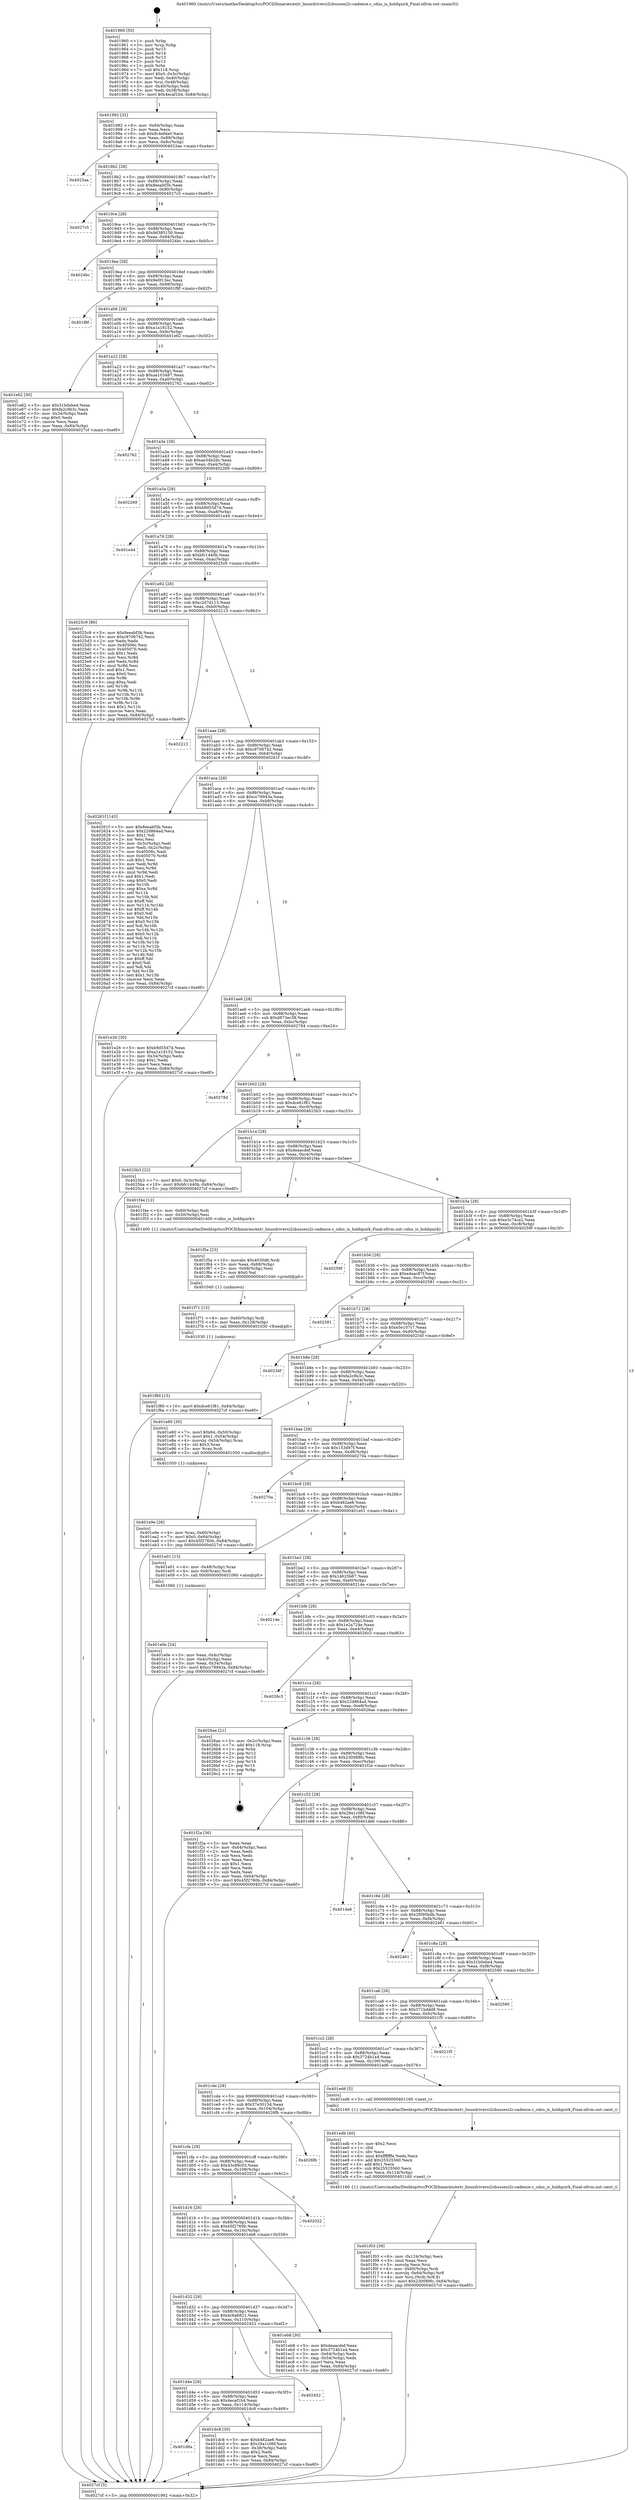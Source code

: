 digraph "0x401960" {
  label = "0x401960 (/mnt/c/Users/mathe/Desktop/tcc/POCII/binaries/extr_linuxdriversi2cbussesi2c-cadence.c_cdns_is_holdquirk_Final-ollvm.out::main(0))"
  labelloc = "t"
  node[shape=record]

  Entry [label="",width=0.3,height=0.3,shape=circle,fillcolor=black,style=filled]
  "0x401992" [label="{
     0x401992 [32]\l
     | [instrs]\l
     &nbsp;&nbsp;0x401992 \<+6\>: mov -0x84(%rbp),%eax\l
     &nbsp;&nbsp;0x401998 \<+2\>: mov %eax,%ecx\l
     &nbsp;&nbsp;0x40199a \<+6\>: sub $0x8c4efda0,%ecx\l
     &nbsp;&nbsp;0x4019a0 \<+6\>: mov %eax,-0x88(%rbp)\l
     &nbsp;&nbsp;0x4019a6 \<+6\>: mov %ecx,-0x8c(%rbp)\l
     &nbsp;&nbsp;0x4019ac \<+6\>: je 00000000004023aa \<main+0xa4a\>\l
  }"]
  "0x4023aa" [label="{
     0x4023aa\l
  }", style=dashed]
  "0x4019b2" [label="{
     0x4019b2 [28]\l
     | [instrs]\l
     &nbsp;&nbsp;0x4019b2 \<+5\>: jmp 00000000004019b7 \<main+0x57\>\l
     &nbsp;&nbsp;0x4019b7 \<+6\>: mov -0x88(%rbp),%eax\l
     &nbsp;&nbsp;0x4019bd \<+5\>: sub $0x8eeabf3b,%eax\l
     &nbsp;&nbsp;0x4019c2 \<+6\>: mov %eax,-0x90(%rbp)\l
     &nbsp;&nbsp;0x4019c8 \<+6\>: je 00000000004027c5 \<main+0xe65\>\l
  }"]
  Exit [label="",width=0.3,height=0.3,shape=circle,fillcolor=black,style=filled,peripheries=2]
  "0x4027c5" [label="{
     0x4027c5\l
  }", style=dashed]
  "0x4019ce" [label="{
     0x4019ce [28]\l
     | [instrs]\l
     &nbsp;&nbsp;0x4019ce \<+5\>: jmp 00000000004019d3 \<main+0x73\>\l
     &nbsp;&nbsp;0x4019d3 \<+6\>: mov -0x88(%rbp),%eax\l
     &nbsp;&nbsp;0x4019d9 \<+5\>: sub $0x9d385150,%eax\l
     &nbsp;&nbsp;0x4019de \<+6\>: mov %eax,-0x94(%rbp)\l
     &nbsp;&nbsp;0x4019e4 \<+6\>: je 00000000004024bc \<main+0xb5c\>\l
  }"]
  "0x401f80" [label="{
     0x401f80 [15]\l
     | [instrs]\l
     &nbsp;&nbsp;0x401f80 \<+10\>: movl $0xdce61f81,-0x84(%rbp)\l
     &nbsp;&nbsp;0x401f8a \<+5\>: jmp 00000000004027cf \<main+0xe6f\>\l
  }"]
  "0x4024bc" [label="{
     0x4024bc\l
  }", style=dashed]
  "0x4019ea" [label="{
     0x4019ea [28]\l
     | [instrs]\l
     &nbsp;&nbsp;0x4019ea \<+5\>: jmp 00000000004019ef \<main+0x8f\>\l
     &nbsp;&nbsp;0x4019ef \<+6\>: mov -0x88(%rbp),%eax\l
     &nbsp;&nbsp;0x4019f5 \<+5\>: sub $0x9e0f13ec,%eax\l
     &nbsp;&nbsp;0x4019fa \<+6\>: mov %eax,-0x98(%rbp)\l
     &nbsp;&nbsp;0x401a00 \<+6\>: je 0000000000401f8f \<main+0x62f\>\l
  }"]
  "0x401f71" [label="{
     0x401f71 [15]\l
     | [instrs]\l
     &nbsp;&nbsp;0x401f71 \<+4\>: mov -0x60(%rbp),%rdi\l
     &nbsp;&nbsp;0x401f75 \<+6\>: mov %eax,-0x128(%rbp)\l
     &nbsp;&nbsp;0x401f7b \<+5\>: call 0000000000401030 \<free@plt\>\l
     | [calls]\l
     &nbsp;&nbsp;0x401030 \{1\} (unknown)\l
  }"]
  "0x401f8f" [label="{
     0x401f8f\l
  }", style=dashed]
  "0x401a06" [label="{
     0x401a06 [28]\l
     | [instrs]\l
     &nbsp;&nbsp;0x401a06 \<+5\>: jmp 0000000000401a0b \<main+0xab\>\l
     &nbsp;&nbsp;0x401a0b \<+6\>: mov -0x88(%rbp),%eax\l
     &nbsp;&nbsp;0x401a11 \<+5\>: sub $0xa1a18152,%eax\l
     &nbsp;&nbsp;0x401a16 \<+6\>: mov %eax,-0x9c(%rbp)\l
     &nbsp;&nbsp;0x401a1c \<+6\>: je 0000000000401e62 \<main+0x502\>\l
  }"]
  "0x401f5a" [label="{
     0x401f5a [23]\l
     | [instrs]\l
     &nbsp;&nbsp;0x401f5a \<+10\>: movabs $0x4030d6,%rdi\l
     &nbsp;&nbsp;0x401f64 \<+3\>: mov %eax,-0x68(%rbp)\l
     &nbsp;&nbsp;0x401f67 \<+3\>: mov -0x68(%rbp),%esi\l
     &nbsp;&nbsp;0x401f6a \<+2\>: mov $0x0,%al\l
     &nbsp;&nbsp;0x401f6c \<+5\>: call 0000000000401040 \<printf@plt\>\l
     | [calls]\l
     &nbsp;&nbsp;0x401040 \{1\} (unknown)\l
  }"]
  "0x401e62" [label="{
     0x401e62 [30]\l
     | [instrs]\l
     &nbsp;&nbsp;0x401e62 \<+5\>: mov $0x31b0ebe4,%eax\l
     &nbsp;&nbsp;0x401e67 \<+5\>: mov $0xfa2c9b3c,%ecx\l
     &nbsp;&nbsp;0x401e6c \<+3\>: mov -0x34(%rbp),%edx\l
     &nbsp;&nbsp;0x401e6f \<+3\>: cmp $0x0,%edx\l
     &nbsp;&nbsp;0x401e72 \<+3\>: cmove %ecx,%eax\l
     &nbsp;&nbsp;0x401e75 \<+6\>: mov %eax,-0x84(%rbp)\l
     &nbsp;&nbsp;0x401e7b \<+5\>: jmp 00000000004027cf \<main+0xe6f\>\l
  }"]
  "0x401a22" [label="{
     0x401a22 [28]\l
     | [instrs]\l
     &nbsp;&nbsp;0x401a22 \<+5\>: jmp 0000000000401a27 \<main+0xc7\>\l
     &nbsp;&nbsp;0x401a27 \<+6\>: mov -0x88(%rbp),%eax\l
     &nbsp;&nbsp;0x401a2d \<+5\>: sub $0xaa103487,%eax\l
     &nbsp;&nbsp;0x401a32 \<+6\>: mov %eax,-0xa0(%rbp)\l
     &nbsp;&nbsp;0x401a38 \<+6\>: je 0000000000402762 \<main+0xe02\>\l
  }"]
  "0x401f03" [label="{
     0x401f03 [39]\l
     | [instrs]\l
     &nbsp;&nbsp;0x401f03 \<+6\>: mov -0x124(%rbp),%ecx\l
     &nbsp;&nbsp;0x401f09 \<+3\>: imul %eax,%ecx\l
     &nbsp;&nbsp;0x401f0c \<+3\>: movslq %ecx,%rsi\l
     &nbsp;&nbsp;0x401f0f \<+4\>: mov -0x60(%rbp),%rdi\l
     &nbsp;&nbsp;0x401f13 \<+4\>: movslq -0x64(%rbp),%r8\l
     &nbsp;&nbsp;0x401f17 \<+4\>: mov %rsi,(%rdi,%r8,8)\l
     &nbsp;&nbsp;0x401f1b \<+10\>: movl $0x230088fc,-0x84(%rbp)\l
     &nbsp;&nbsp;0x401f25 \<+5\>: jmp 00000000004027cf \<main+0xe6f\>\l
  }"]
  "0x402762" [label="{
     0x402762\l
  }", style=dashed]
  "0x401a3e" [label="{
     0x401a3e [28]\l
     | [instrs]\l
     &nbsp;&nbsp;0x401a3e \<+5\>: jmp 0000000000401a43 \<main+0xe3\>\l
     &nbsp;&nbsp;0x401a43 \<+6\>: mov -0x88(%rbp),%eax\l
     &nbsp;&nbsp;0x401a49 \<+5\>: sub $0xae34b2dc,%eax\l
     &nbsp;&nbsp;0x401a4e \<+6\>: mov %eax,-0xa4(%rbp)\l
     &nbsp;&nbsp;0x401a54 \<+6\>: je 0000000000402269 \<main+0x909\>\l
  }"]
  "0x401edb" [label="{
     0x401edb [40]\l
     | [instrs]\l
     &nbsp;&nbsp;0x401edb \<+5\>: mov $0x2,%ecx\l
     &nbsp;&nbsp;0x401ee0 \<+1\>: cltd\l
     &nbsp;&nbsp;0x401ee1 \<+2\>: idiv %ecx\l
     &nbsp;&nbsp;0x401ee3 \<+6\>: imul $0xfffffffe,%edx,%ecx\l
     &nbsp;&nbsp;0x401ee9 \<+6\>: add $0x25525560,%ecx\l
     &nbsp;&nbsp;0x401eef \<+3\>: add $0x1,%ecx\l
     &nbsp;&nbsp;0x401ef2 \<+6\>: sub $0x25525560,%ecx\l
     &nbsp;&nbsp;0x401ef8 \<+6\>: mov %ecx,-0x124(%rbp)\l
     &nbsp;&nbsp;0x401efe \<+5\>: call 0000000000401160 \<next_i\>\l
     | [calls]\l
     &nbsp;&nbsp;0x401160 \{1\} (/mnt/c/Users/mathe/Desktop/tcc/POCII/binaries/extr_linuxdriversi2cbussesi2c-cadence.c_cdns_is_holdquirk_Final-ollvm.out::next_i)\l
  }"]
  "0x402269" [label="{
     0x402269\l
  }", style=dashed]
  "0x401a5a" [label="{
     0x401a5a [28]\l
     | [instrs]\l
     &nbsp;&nbsp;0x401a5a \<+5\>: jmp 0000000000401a5f \<main+0xff\>\l
     &nbsp;&nbsp;0x401a5f \<+6\>: mov -0x88(%rbp),%eax\l
     &nbsp;&nbsp;0x401a65 \<+5\>: sub $0xb9d55d74,%eax\l
     &nbsp;&nbsp;0x401a6a \<+6\>: mov %eax,-0xa8(%rbp)\l
     &nbsp;&nbsp;0x401a70 \<+6\>: je 0000000000401e44 \<main+0x4e4\>\l
  }"]
  "0x401e9e" [label="{
     0x401e9e [26]\l
     | [instrs]\l
     &nbsp;&nbsp;0x401e9e \<+4\>: mov %rax,-0x60(%rbp)\l
     &nbsp;&nbsp;0x401ea2 \<+7\>: movl $0x0,-0x64(%rbp)\l
     &nbsp;&nbsp;0x401ea9 \<+10\>: movl $0x45f2760b,-0x84(%rbp)\l
     &nbsp;&nbsp;0x401eb3 \<+5\>: jmp 00000000004027cf \<main+0xe6f\>\l
  }"]
  "0x401e44" [label="{
     0x401e44\l
  }", style=dashed]
  "0x401a76" [label="{
     0x401a76 [28]\l
     | [instrs]\l
     &nbsp;&nbsp;0x401a76 \<+5\>: jmp 0000000000401a7b \<main+0x11b\>\l
     &nbsp;&nbsp;0x401a7b \<+6\>: mov -0x88(%rbp),%eax\l
     &nbsp;&nbsp;0x401a81 \<+5\>: sub $0xbfc1440b,%eax\l
     &nbsp;&nbsp;0x401a86 \<+6\>: mov %eax,-0xac(%rbp)\l
     &nbsp;&nbsp;0x401a8c \<+6\>: je 00000000004025c9 \<main+0xc69\>\l
  }"]
  "0x401e0e" [label="{
     0x401e0e [24]\l
     | [instrs]\l
     &nbsp;&nbsp;0x401e0e \<+3\>: mov %eax,-0x4c(%rbp)\l
     &nbsp;&nbsp;0x401e11 \<+3\>: mov -0x4c(%rbp),%eax\l
     &nbsp;&nbsp;0x401e14 \<+3\>: mov %eax,-0x34(%rbp)\l
     &nbsp;&nbsp;0x401e17 \<+10\>: movl $0xcc78943a,-0x84(%rbp)\l
     &nbsp;&nbsp;0x401e21 \<+5\>: jmp 00000000004027cf \<main+0xe6f\>\l
  }"]
  "0x4025c9" [label="{
     0x4025c9 [86]\l
     | [instrs]\l
     &nbsp;&nbsp;0x4025c9 \<+5\>: mov $0x8eeabf3b,%eax\l
     &nbsp;&nbsp;0x4025ce \<+5\>: mov $0xc9706742,%ecx\l
     &nbsp;&nbsp;0x4025d3 \<+2\>: xor %edx,%edx\l
     &nbsp;&nbsp;0x4025d5 \<+7\>: mov 0x40506c,%esi\l
     &nbsp;&nbsp;0x4025dc \<+7\>: mov 0x405070,%edi\l
     &nbsp;&nbsp;0x4025e3 \<+3\>: sub $0x1,%edx\l
     &nbsp;&nbsp;0x4025e6 \<+3\>: mov %esi,%r8d\l
     &nbsp;&nbsp;0x4025e9 \<+3\>: add %edx,%r8d\l
     &nbsp;&nbsp;0x4025ec \<+4\>: imul %r8d,%esi\l
     &nbsp;&nbsp;0x4025f0 \<+3\>: and $0x1,%esi\l
     &nbsp;&nbsp;0x4025f3 \<+3\>: cmp $0x0,%esi\l
     &nbsp;&nbsp;0x4025f6 \<+4\>: sete %r9b\l
     &nbsp;&nbsp;0x4025fa \<+3\>: cmp $0xa,%edi\l
     &nbsp;&nbsp;0x4025fd \<+4\>: setl %r10b\l
     &nbsp;&nbsp;0x402601 \<+3\>: mov %r9b,%r11b\l
     &nbsp;&nbsp;0x402604 \<+3\>: and %r10b,%r11b\l
     &nbsp;&nbsp;0x402607 \<+3\>: xor %r10b,%r9b\l
     &nbsp;&nbsp;0x40260a \<+3\>: or %r9b,%r11b\l
     &nbsp;&nbsp;0x40260d \<+4\>: test $0x1,%r11b\l
     &nbsp;&nbsp;0x402611 \<+3\>: cmovne %ecx,%eax\l
     &nbsp;&nbsp;0x402614 \<+6\>: mov %eax,-0x84(%rbp)\l
     &nbsp;&nbsp;0x40261a \<+5\>: jmp 00000000004027cf \<main+0xe6f\>\l
  }"]
  "0x401a92" [label="{
     0x401a92 [28]\l
     | [instrs]\l
     &nbsp;&nbsp;0x401a92 \<+5\>: jmp 0000000000401a97 \<main+0x137\>\l
     &nbsp;&nbsp;0x401a97 \<+6\>: mov -0x88(%rbp),%eax\l
     &nbsp;&nbsp;0x401a9d \<+5\>: sub $0xc2d7d113,%eax\l
     &nbsp;&nbsp;0x401aa2 \<+6\>: mov %eax,-0xb0(%rbp)\l
     &nbsp;&nbsp;0x401aa8 \<+6\>: je 0000000000402213 \<main+0x8b3\>\l
  }"]
  "0x401960" [label="{
     0x401960 [50]\l
     | [instrs]\l
     &nbsp;&nbsp;0x401960 \<+1\>: push %rbp\l
     &nbsp;&nbsp;0x401961 \<+3\>: mov %rsp,%rbp\l
     &nbsp;&nbsp;0x401964 \<+2\>: push %r15\l
     &nbsp;&nbsp;0x401966 \<+2\>: push %r14\l
     &nbsp;&nbsp;0x401968 \<+2\>: push %r13\l
     &nbsp;&nbsp;0x40196a \<+2\>: push %r12\l
     &nbsp;&nbsp;0x40196c \<+1\>: push %rbx\l
     &nbsp;&nbsp;0x40196d \<+7\>: sub $0x118,%rsp\l
     &nbsp;&nbsp;0x401974 \<+7\>: movl $0x0,-0x3c(%rbp)\l
     &nbsp;&nbsp;0x40197b \<+3\>: mov %edi,-0x40(%rbp)\l
     &nbsp;&nbsp;0x40197e \<+4\>: mov %rsi,-0x48(%rbp)\l
     &nbsp;&nbsp;0x401982 \<+3\>: mov -0x40(%rbp),%edi\l
     &nbsp;&nbsp;0x401985 \<+3\>: mov %edi,-0x38(%rbp)\l
     &nbsp;&nbsp;0x401988 \<+10\>: movl $0x4ecaf1b4,-0x84(%rbp)\l
  }"]
  "0x402213" [label="{
     0x402213\l
  }", style=dashed]
  "0x401aae" [label="{
     0x401aae [28]\l
     | [instrs]\l
     &nbsp;&nbsp;0x401aae \<+5\>: jmp 0000000000401ab3 \<main+0x153\>\l
     &nbsp;&nbsp;0x401ab3 \<+6\>: mov -0x88(%rbp),%eax\l
     &nbsp;&nbsp;0x401ab9 \<+5\>: sub $0xc9706742,%eax\l
     &nbsp;&nbsp;0x401abe \<+6\>: mov %eax,-0xb4(%rbp)\l
     &nbsp;&nbsp;0x401ac4 \<+6\>: je 000000000040261f \<main+0xcbf\>\l
  }"]
  "0x4027cf" [label="{
     0x4027cf [5]\l
     | [instrs]\l
     &nbsp;&nbsp;0x4027cf \<+5\>: jmp 0000000000401992 \<main+0x32\>\l
  }"]
  "0x40261f" [label="{
     0x40261f [143]\l
     | [instrs]\l
     &nbsp;&nbsp;0x40261f \<+5\>: mov $0x8eeabf3b,%eax\l
     &nbsp;&nbsp;0x402624 \<+5\>: mov $0x22d864ad,%ecx\l
     &nbsp;&nbsp;0x402629 \<+2\>: mov $0x1,%dl\l
     &nbsp;&nbsp;0x40262b \<+2\>: xor %esi,%esi\l
     &nbsp;&nbsp;0x40262d \<+3\>: mov -0x3c(%rbp),%edi\l
     &nbsp;&nbsp;0x402630 \<+3\>: mov %edi,-0x2c(%rbp)\l
     &nbsp;&nbsp;0x402633 \<+7\>: mov 0x40506c,%edi\l
     &nbsp;&nbsp;0x40263a \<+8\>: mov 0x405070,%r8d\l
     &nbsp;&nbsp;0x402642 \<+3\>: sub $0x1,%esi\l
     &nbsp;&nbsp;0x402645 \<+3\>: mov %edi,%r9d\l
     &nbsp;&nbsp;0x402648 \<+3\>: add %esi,%r9d\l
     &nbsp;&nbsp;0x40264b \<+4\>: imul %r9d,%edi\l
     &nbsp;&nbsp;0x40264f \<+3\>: and $0x1,%edi\l
     &nbsp;&nbsp;0x402652 \<+3\>: cmp $0x0,%edi\l
     &nbsp;&nbsp;0x402655 \<+4\>: sete %r10b\l
     &nbsp;&nbsp;0x402659 \<+4\>: cmp $0xa,%r8d\l
     &nbsp;&nbsp;0x40265d \<+4\>: setl %r11b\l
     &nbsp;&nbsp;0x402661 \<+3\>: mov %r10b,%bl\l
     &nbsp;&nbsp;0x402664 \<+3\>: xor $0xff,%bl\l
     &nbsp;&nbsp;0x402667 \<+3\>: mov %r11b,%r14b\l
     &nbsp;&nbsp;0x40266a \<+4\>: xor $0xff,%r14b\l
     &nbsp;&nbsp;0x40266e \<+3\>: xor $0x0,%dl\l
     &nbsp;&nbsp;0x402671 \<+3\>: mov %bl,%r15b\l
     &nbsp;&nbsp;0x402674 \<+4\>: and $0x0,%r15b\l
     &nbsp;&nbsp;0x402678 \<+3\>: and %dl,%r10b\l
     &nbsp;&nbsp;0x40267b \<+3\>: mov %r14b,%r12b\l
     &nbsp;&nbsp;0x40267e \<+4\>: and $0x0,%r12b\l
     &nbsp;&nbsp;0x402682 \<+3\>: and %dl,%r11b\l
     &nbsp;&nbsp;0x402685 \<+3\>: or %r10b,%r15b\l
     &nbsp;&nbsp;0x402688 \<+3\>: or %r11b,%r12b\l
     &nbsp;&nbsp;0x40268b \<+3\>: xor %r12b,%r15b\l
     &nbsp;&nbsp;0x40268e \<+3\>: or %r14b,%bl\l
     &nbsp;&nbsp;0x402691 \<+3\>: xor $0xff,%bl\l
     &nbsp;&nbsp;0x402694 \<+3\>: or $0x0,%dl\l
     &nbsp;&nbsp;0x402697 \<+2\>: and %dl,%bl\l
     &nbsp;&nbsp;0x402699 \<+3\>: or %bl,%r15b\l
     &nbsp;&nbsp;0x40269c \<+4\>: test $0x1,%r15b\l
     &nbsp;&nbsp;0x4026a0 \<+3\>: cmovne %ecx,%eax\l
     &nbsp;&nbsp;0x4026a3 \<+6\>: mov %eax,-0x84(%rbp)\l
     &nbsp;&nbsp;0x4026a9 \<+5\>: jmp 00000000004027cf \<main+0xe6f\>\l
  }"]
  "0x401aca" [label="{
     0x401aca [28]\l
     | [instrs]\l
     &nbsp;&nbsp;0x401aca \<+5\>: jmp 0000000000401acf \<main+0x16f\>\l
     &nbsp;&nbsp;0x401acf \<+6\>: mov -0x88(%rbp),%eax\l
     &nbsp;&nbsp;0x401ad5 \<+5\>: sub $0xcc78943a,%eax\l
     &nbsp;&nbsp;0x401ada \<+6\>: mov %eax,-0xb8(%rbp)\l
     &nbsp;&nbsp;0x401ae0 \<+6\>: je 0000000000401e26 \<main+0x4c6\>\l
  }"]
  "0x401d6a" [label="{
     0x401d6a\l
  }", style=dashed]
  "0x401e26" [label="{
     0x401e26 [30]\l
     | [instrs]\l
     &nbsp;&nbsp;0x401e26 \<+5\>: mov $0xb9d55d74,%eax\l
     &nbsp;&nbsp;0x401e2b \<+5\>: mov $0xa1a18152,%ecx\l
     &nbsp;&nbsp;0x401e30 \<+3\>: mov -0x34(%rbp),%edx\l
     &nbsp;&nbsp;0x401e33 \<+3\>: cmp $0x1,%edx\l
     &nbsp;&nbsp;0x401e36 \<+3\>: cmovl %ecx,%eax\l
     &nbsp;&nbsp;0x401e39 \<+6\>: mov %eax,-0x84(%rbp)\l
     &nbsp;&nbsp;0x401e3f \<+5\>: jmp 00000000004027cf \<main+0xe6f\>\l
  }"]
  "0x401ae6" [label="{
     0x401ae6 [28]\l
     | [instrs]\l
     &nbsp;&nbsp;0x401ae6 \<+5\>: jmp 0000000000401aeb \<main+0x18b\>\l
     &nbsp;&nbsp;0x401aeb \<+6\>: mov -0x88(%rbp),%eax\l
     &nbsp;&nbsp;0x401af1 \<+5\>: sub $0xd873ec38,%eax\l
     &nbsp;&nbsp;0x401af6 \<+6\>: mov %eax,-0xbc(%rbp)\l
     &nbsp;&nbsp;0x401afc \<+6\>: je 0000000000402784 \<main+0xe24\>\l
  }"]
  "0x401dc8" [label="{
     0x401dc8 [30]\l
     | [instrs]\l
     &nbsp;&nbsp;0x401dc8 \<+5\>: mov $0xb482ae6,%eax\l
     &nbsp;&nbsp;0x401dcd \<+5\>: mov $0x29a1c06f,%ecx\l
     &nbsp;&nbsp;0x401dd2 \<+3\>: mov -0x38(%rbp),%edx\l
     &nbsp;&nbsp;0x401dd5 \<+3\>: cmp $0x2,%edx\l
     &nbsp;&nbsp;0x401dd8 \<+3\>: cmovne %ecx,%eax\l
     &nbsp;&nbsp;0x401ddb \<+6\>: mov %eax,-0x84(%rbp)\l
     &nbsp;&nbsp;0x401de1 \<+5\>: jmp 00000000004027cf \<main+0xe6f\>\l
  }"]
  "0x402784" [label="{
     0x402784\l
  }", style=dashed]
  "0x401b02" [label="{
     0x401b02 [28]\l
     | [instrs]\l
     &nbsp;&nbsp;0x401b02 \<+5\>: jmp 0000000000401b07 \<main+0x1a7\>\l
     &nbsp;&nbsp;0x401b07 \<+6\>: mov -0x88(%rbp),%eax\l
     &nbsp;&nbsp;0x401b0d \<+5\>: sub $0xdce61f81,%eax\l
     &nbsp;&nbsp;0x401b12 \<+6\>: mov %eax,-0xc0(%rbp)\l
     &nbsp;&nbsp;0x401b18 \<+6\>: je 00000000004025b3 \<main+0xc53\>\l
  }"]
  "0x401d4e" [label="{
     0x401d4e [28]\l
     | [instrs]\l
     &nbsp;&nbsp;0x401d4e \<+5\>: jmp 0000000000401d53 \<main+0x3f3\>\l
     &nbsp;&nbsp;0x401d53 \<+6\>: mov -0x88(%rbp),%eax\l
     &nbsp;&nbsp;0x401d59 \<+5\>: sub $0x4ecaf1b4,%eax\l
     &nbsp;&nbsp;0x401d5e \<+6\>: mov %eax,-0x114(%rbp)\l
     &nbsp;&nbsp;0x401d64 \<+6\>: je 0000000000401dc8 \<main+0x468\>\l
  }"]
  "0x4025b3" [label="{
     0x4025b3 [22]\l
     | [instrs]\l
     &nbsp;&nbsp;0x4025b3 \<+7\>: movl $0x0,-0x3c(%rbp)\l
     &nbsp;&nbsp;0x4025ba \<+10\>: movl $0xbfc1440b,-0x84(%rbp)\l
     &nbsp;&nbsp;0x4025c4 \<+5\>: jmp 00000000004027cf \<main+0xe6f\>\l
  }"]
  "0x401b1e" [label="{
     0x401b1e [28]\l
     | [instrs]\l
     &nbsp;&nbsp;0x401b1e \<+5\>: jmp 0000000000401b23 \<main+0x1c3\>\l
     &nbsp;&nbsp;0x401b23 \<+6\>: mov -0x88(%rbp),%eax\l
     &nbsp;&nbsp;0x401b29 \<+5\>: sub $0xdeaacdef,%eax\l
     &nbsp;&nbsp;0x401b2e \<+6\>: mov %eax,-0xc4(%rbp)\l
     &nbsp;&nbsp;0x401b34 \<+6\>: je 0000000000401f4e \<main+0x5ee\>\l
  }"]
  "0x402452" [label="{
     0x402452\l
  }", style=dashed]
  "0x401f4e" [label="{
     0x401f4e [12]\l
     | [instrs]\l
     &nbsp;&nbsp;0x401f4e \<+4\>: mov -0x60(%rbp),%rdi\l
     &nbsp;&nbsp;0x401f52 \<+3\>: mov -0x50(%rbp),%esi\l
     &nbsp;&nbsp;0x401f55 \<+5\>: call 0000000000401400 \<cdns_is_holdquirk\>\l
     | [calls]\l
     &nbsp;&nbsp;0x401400 \{1\} (/mnt/c/Users/mathe/Desktop/tcc/POCII/binaries/extr_linuxdriversi2cbussesi2c-cadence.c_cdns_is_holdquirk_Final-ollvm.out::cdns_is_holdquirk)\l
  }"]
  "0x401b3a" [label="{
     0x401b3a [28]\l
     | [instrs]\l
     &nbsp;&nbsp;0x401b3a \<+5\>: jmp 0000000000401b3f \<main+0x1df\>\l
     &nbsp;&nbsp;0x401b3f \<+6\>: mov -0x88(%rbp),%eax\l
     &nbsp;&nbsp;0x401b45 \<+5\>: sub $0xe3c74ca2,%eax\l
     &nbsp;&nbsp;0x401b4a \<+6\>: mov %eax,-0xc8(%rbp)\l
     &nbsp;&nbsp;0x401b50 \<+6\>: je 000000000040259f \<main+0xc3f\>\l
  }"]
  "0x401d32" [label="{
     0x401d32 [28]\l
     | [instrs]\l
     &nbsp;&nbsp;0x401d32 \<+5\>: jmp 0000000000401d37 \<main+0x3d7\>\l
     &nbsp;&nbsp;0x401d37 \<+6\>: mov -0x88(%rbp),%eax\l
     &nbsp;&nbsp;0x401d3d \<+5\>: sub $0x4c6a6821,%eax\l
     &nbsp;&nbsp;0x401d42 \<+6\>: mov %eax,-0x110(%rbp)\l
     &nbsp;&nbsp;0x401d48 \<+6\>: je 0000000000402452 \<main+0xaf2\>\l
  }"]
  "0x40259f" [label="{
     0x40259f\l
  }", style=dashed]
  "0x401b56" [label="{
     0x401b56 [28]\l
     | [instrs]\l
     &nbsp;&nbsp;0x401b56 \<+5\>: jmp 0000000000401b5b \<main+0x1fb\>\l
     &nbsp;&nbsp;0x401b5b \<+6\>: mov -0x88(%rbp),%eax\l
     &nbsp;&nbsp;0x401b61 \<+5\>: sub $0xe4eac87f,%eax\l
     &nbsp;&nbsp;0x401b66 \<+6\>: mov %eax,-0xcc(%rbp)\l
     &nbsp;&nbsp;0x401b6c \<+6\>: je 0000000000402581 \<main+0xc21\>\l
  }"]
  "0x401eb8" [label="{
     0x401eb8 [30]\l
     | [instrs]\l
     &nbsp;&nbsp;0x401eb8 \<+5\>: mov $0xdeaacdef,%eax\l
     &nbsp;&nbsp;0x401ebd \<+5\>: mov $0x3724b1a4,%ecx\l
     &nbsp;&nbsp;0x401ec2 \<+3\>: mov -0x64(%rbp),%edx\l
     &nbsp;&nbsp;0x401ec5 \<+3\>: cmp -0x54(%rbp),%edx\l
     &nbsp;&nbsp;0x401ec8 \<+3\>: cmovl %ecx,%eax\l
     &nbsp;&nbsp;0x401ecb \<+6\>: mov %eax,-0x84(%rbp)\l
     &nbsp;&nbsp;0x401ed1 \<+5\>: jmp 00000000004027cf \<main+0xe6f\>\l
  }"]
  "0x402581" [label="{
     0x402581\l
  }", style=dashed]
  "0x401b72" [label="{
     0x401b72 [28]\l
     | [instrs]\l
     &nbsp;&nbsp;0x401b72 \<+5\>: jmp 0000000000401b77 \<main+0x217\>\l
     &nbsp;&nbsp;0x401b77 \<+6\>: mov -0x88(%rbp),%eax\l
     &nbsp;&nbsp;0x401b7d \<+5\>: sub $0xe5e107c7,%eax\l
     &nbsp;&nbsp;0x401b82 \<+6\>: mov %eax,-0xd0(%rbp)\l
     &nbsp;&nbsp;0x401b88 \<+6\>: je 000000000040234f \<main+0x9ef\>\l
  }"]
  "0x401d16" [label="{
     0x401d16 [28]\l
     | [instrs]\l
     &nbsp;&nbsp;0x401d16 \<+5\>: jmp 0000000000401d1b \<main+0x3bb\>\l
     &nbsp;&nbsp;0x401d1b \<+6\>: mov -0x88(%rbp),%eax\l
     &nbsp;&nbsp;0x401d21 \<+5\>: sub $0x45f2760b,%eax\l
     &nbsp;&nbsp;0x401d26 \<+6\>: mov %eax,-0x10c(%rbp)\l
     &nbsp;&nbsp;0x401d2c \<+6\>: je 0000000000401eb8 \<main+0x558\>\l
  }"]
  "0x40234f" [label="{
     0x40234f\l
  }", style=dashed]
  "0x401b8e" [label="{
     0x401b8e [28]\l
     | [instrs]\l
     &nbsp;&nbsp;0x401b8e \<+5\>: jmp 0000000000401b93 \<main+0x233\>\l
     &nbsp;&nbsp;0x401b93 \<+6\>: mov -0x88(%rbp),%eax\l
     &nbsp;&nbsp;0x401b99 \<+5\>: sub $0xfa2c9b3c,%eax\l
     &nbsp;&nbsp;0x401b9e \<+6\>: mov %eax,-0xd4(%rbp)\l
     &nbsp;&nbsp;0x401ba4 \<+6\>: je 0000000000401e80 \<main+0x520\>\l
  }"]
  "0x402022" [label="{
     0x402022\l
  }", style=dashed]
  "0x401e80" [label="{
     0x401e80 [30]\l
     | [instrs]\l
     &nbsp;&nbsp;0x401e80 \<+7\>: movl $0x64,-0x50(%rbp)\l
     &nbsp;&nbsp;0x401e87 \<+7\>: movl $0x1,-0x54(%rbp)\l
     &nbsp;&nbsp;0x401e8e \<+4\>: movslq -0x54(%rbp),%rax\l
     &nbsp;&nbsp;0x401e92 \<+4\>: shl $0x3,%rax\l
     &nbsp;&nbsp;0x401e96 \<+3\>: mov %rax,%rdi\l
     &nbsp;&nbsp;0x401e99 \<+5\>: call 0000000000401050 \<malloc@plt\>\l
     | [calls]\l
     &nbsp;&nbsp;0x401050 \{1\} (unknown)\l
  }"]
  "0x401baa" [label="{
     0x401baa [28]\l
     | [instrs]\l
     &nbsp;&nbsp;0x401baa \<+5\>: jmp 0000000000401baf \<main+0x24f\>\l
     &nbsp;&nbsp;0x401baf \<+6\>: mov -0x88(%rbp),%eax\l
     &nbsp;&nbsp;0x401bb5 \<+5\>: sub $0x153d97f,%eax\l
     &nbsp;&nbsp;0x401bba \<+6\>: mov %eax,-0xd8(%rbp)\l
     &nbsp;&nbsp;0x401bc0 \<+6\>: je 000000000040270a \<main+0xdaa\>\l
  }"]
  "0x401cfa" [label="{
     0x401cfa [28]\l
     | [instrs]\l
     &nbsp;&nbsp;0x401cfa \<+5\>: jmp 0000000000401cff \<main+0x39f\>\l
     &nbsp;&nbsp;0x401cff \<+6\>: mov -0x88(%rbp),%eax\l
     &nbsp;&nbsp;0x401d05 \<+5\>: sub $0x43c89c03,%eax\l
     &nbsp;&nbsp;0x401d0a \<+6\>: mov %eax,-0x108(%rbp)\l
     &nbsp;&nbsp;0x401d10 \<+6\>: je 0000000000402022 \<main+0x6c2\>\l
  }"]
  "0x40270a" [label="{
     0x40270a\l
  }", style=dashed]
  "0x401bc6" [label="{
     0x401bc6 [28]\l
     | [instrs]\l
     &nbsp;&nbsp;0x401bc6 \<+5\>: jmp 0000000000401bcb \<main+0x26b\>\l
     &nbsp;&nbsp;0x401bcb \<+6\>: mov -0x88(%rbp),%eax\l
     &nbsp;&nbsp;0x401bd1 \<+5\>: sub $0xb482ae6,%eax\l
     &nbsp;&nbsp;0x401bd6 \<+6\>: mov %eax,-0xdc(%rbp)\l
     &nbsp;&nbsp;0x401bdc \<+6\>: je 0000000000401e01 \<main+0x4a1\>\l
  }"]
  "0x4026fb" [label="{
     0x4026fb\l
  }", style=dashed]
  "0x401e01" [label="{
     0x401e01 [13]\l
     | [instrs]\l
     &nbsp;&nbsp;0x401e01 \<+4\>: mov -0x48(%rbp),%rax\l
     &nbsp;&nbsp;0x401e05 \<+4\>: mov 0x8(%rax),%rdi\l
     &nbsp;&nbsp;0x401e09 \<+5\>: call 0000000000401060 \<atoi@plt\>\l
     | [calls]\l
     &nbsp;&nbsp;0x401060 \{1\} (unknown)\l
  }"]
  "0x401be2" [label="{
     0x401be2 [28]\l
     | [instrs]\l
     &nbsp;&nbsp;0x401be2 \<+5\>: jmp 0000000000401be7 \<main+0x287\>\l
     &nbsp;&nbsp;0x401be7 \<+6\>: mov -0x88(%rbp),%eax\l
     &nbsp;&nbsp;0x401bed \<+5\>: sub $0x14625b67,%eax\l
     &nbsp;&nbsp;0x401bf2 \<+6\>: mov %eax,-0xe0(%rbp)\l
     &nbsp;&nbsp;0x401bf8 \<+6\>: je 000000000040214e \<main+0x7ee\>\l
  }"]
  "0x401cde" [label="{
     0x401cde [28]\l
     | [instrs]\l
     &nbsp;&nbsp;0x401cde \<+5\>: jmp 0000000000401ce3 \<main+0x383\>\l
     &nbsp;&nbsp;0x401ce3 \<+6\>: mov -0x88(%rbp),%eax\l
     &nbsp;&nbsp;0x401ce9 \<+5\>: sub $0x37e3013d,%eax\l
     &nbsp;&nbsp;0x401cee \<+6\>: mov %eax,-0x104(%rbp)\l
     &nbsp;&nbsp;0x401cf4 \<+6\>: je 00000000004026fb \<main+0xd9b\>\l
  }"]
  "0x40214e" [label="{
     0x40214e\l
  }", style=dashed]
  "0x401bfe" [label="{
     0x401bfe [28]\l
     | [instrs]\l
     &nbsp;&nbsp;0x401bfe \<+5\>: jmp 0000000000401c03 \<main+0x2a3\>\l
     &nbsp;&nbsp;0x401c03 \<+6\>: mov -0x88(%rbp),%eax\l
     &nbsp;&nbsp;0x401c09 \<+5\>: sub $0x1e2a724e,%eax\l
     &nbsp;&nbsp;0x401c0e \<+6\>: mov %eax,-0xe4(%rbp)\l
     &nbsp;&nbsp;0x401c14 \<+6\>: je 00000000004026c3 \<main+0xd63\>\l
  }"]
  "0x401ed6" [label="{
     0x401ed6 [5]\l
     | [instrs]\l
     &nbsp;&nbsp;0x401ed6 \<+5\>: call 0000000000401160 \<next_i\>\l
     | [calls]\l
     &nbsp;&nbsp;0x401160 \{1\} (/mnt/c/Users/mathe/Desktop/tcc/POCII/binaries/extr_linuxdriversi2cbussesi2c-cadence.c_cdns_is_holdquirk_Final-ollvm.out::next_i)\l
  }"]
  "0x4026c3" [label="{
     0x4026c3\l
  }", style=dashed]
  "0x401c1a" [label="{
     0x401c1a [28]\l
     | [instrs]\l
     &nbsp;&nbsp;0x401c1a \<+5\>: jmp 0000000000401c1f \<main+0x2bf\>\l
     &nbsp;&nbsp;0x401c1f \<+6\>: mov -0x88(%rbp),%eax\l
     &nbsp;&nbsp;0x401c25 \<+5\>: sub $0x22d864ad,%eax\l
     &nbsp;&nbsp;0x401c2a \<+6\>: mov %eax,-0xe8(%rbp)\l
     &nbsp;&nbsp;0x401c30 \<+6\>: je 00000000004026ae \<main+0xd4e\>\l
  }"]
  "0x401cc2" [label="{
     0x401cc2 [28]\l
     | [instrs]\l
     &nbsp;&nbsp;0x401cc2 \<+5\>: jmp 0000000000401cc7 \<main+0x367\>\l
     &nbsp;&nbsp;0x401cc7 \<+6\>: mov -0x88(%rbp),%eax\l
     &nbsp;&nbsp;0x401ccd \<+5\>: sub $0x3724b1a4,%eax\l
     &nbsp;&nbsp;0x401cd2 \<+6\>: mov %eax,-0x100(%rbp)\l
     &nbsp;&nbsp;0x401cd8 \<+6\>: je 0000000000401ed6 \<main+0x576\>\l
  }"]
  "0x4026ae" [label="{
     0x4026ae [21]\l
     | [instrs]\l
     &nbsp;&nbsp;0x4026ae \<+3\>: mov -0x2c(%rbp),%eax\l
     &nbsp;&nbsp;0x4026b1 \<+7\>: add $0x118,%rsp\l
     &nbsp;&nbsp;0x4026b8 \<+1\>: pop %rbx\l
     &nbsp;&nbsp;0x4026b9 \<+2\>: pop %r12\l
     &nbsp;&nbsp;0x4026bb \<+2\>: pop %r13\l
     &nbsp;&nbsp;0x4026bd \<+2\>: pop %r14\l
     &nbsp;&nbsp;0x4026bf \<+2\>: pop %r15\l
     &nbsp;&nbsp;0x4026c1 \<+1\>: pop %rbp\l
     &nbsp;&nbsp;0x4026c2 \<+1\>: ret\l
  }"]
  "0x401c36" [label="{
     0x401c36 [28]\l
     | [instrs]\l
     &nbsp;&nbsp;0x401c36 \<+5\>: jmp 0000000000401c3b \<main+0x2db\>\l
     &nbsp;&nbsp;0x401c3b \<+6\>: mov -0x88(%rbp),%eax\l
     &nbsp;&nbsp;0x401c41 \<+5\>: sub $0x230088fc,%eax\l
     &nbsp;&nbsp;0x401c46 \<+6\>: mov %eax,-0xec(%rbp)\l
     &nbsp;&nbsp;0x401c4c \<+6\>: je 0000000000401f2a \<main+0x5ca\>\l
  }"]
  "0x4021f5" [label="{
     0x4021f5\l
  }", style=dashed]
  "0x401f2a" [label="{
     0x401f2a [36]\l
     | [instrs]\l
     &nbsp;&nbsp;0x401f2a \<+2\>: xor %eax,%eax\l
     &nbsp;&nbsp;0x401f2c \<+3\>: mov -0x64(%rbp),%ecx\l
     &nbsp;&nbsp;0x401f2f \<+2\>: mov %eax,%edx\l
     &nbsp;&nbsp;0x401f31 \<+2\>: sub %ecx,%edx\l
     &nbsp;&nbsp;0x401f33 \<+2\>: mov %eax,%ecx\l
     &nbsp;&nbsp;0x401f35 \<+3\>: sub $0x1,%ecx\l
     &nbsp;&nbsp;0x401f38 \<+2\>: add %ecx,%edx\l
     &nbsp;&nbsp;0x401f3a \<+2\>: sub %edx,%eax\l
     &nbsp;&nbsp;0x401f3c \<+3\>: mov %eax,-0x64(%rbp)\l
     &nbsp;&nbsp;0x401f3f \<+10\>: movl $0x45f2760b,-0x84(%rbp)\l
     &nbsp;&nbsp;0x401f49 \<+5\>: jmp 00000000004027cf \<main+0xe6f\>\l
  }"]
  "0x401c52" [label="{
     0x401c52 [28]\l
     | [instrs]\l
     &nbsp;&nbsp;0x401c52 \<+5\>: jmp 0000000000401c57 \<main+0x2f7\>\l
     &nbsp;&nbsp;0x401c57 \<+6\>: mov -0x88(%rbp),%eax\l
     &nbsp;&nbsp;0x401c5d \<+5\>: sub $0x29a1c06f,%eax\l
     &nbsp;&nbsp;0x401c62 \<+6\>: mov %eax,-0xf0(%rbp)\l
     &nbsp;&nbsp;0x401c68 \<+6\>: je 0000000000401de6 \<main+0x486\>\l
  }"]
  "0x401ca6" [label="{
     0x401ca6 [28]\l
     | [instrs]\l
     &nbsp;&nbsp;0x401ca6 \<+5\>: jmp 0000000000401cab \<main+0x34b\>\l
     &nbsp;&nbsp;0x401cab \<+6\>: mov -0x88(%rbp),%eax\l
     &nbsp;&nbsp;0x401cb1 \<+5\>: sub $0x371bddd8,%eax\l
     &nbsp;&nbsp;0x401cb6 \<+6\>: mov %eax,-0xfc(%rbp)\l
     &nbsp;&nbsp;0x401cbc \<+6\>: je 00000000004021f5 \<main+0x895\>\l
  }"]
  "0x401de6" [label="{
     0x401de6\l
  }", style=dashed]
  "0x401c6e" [label="{
     0x401c6e [28]\l
     | [instrs]\l
     &nbsp;&nbsp;0x401c6e \<+5\>: jmp 0000000000401c73 \<main+0x313\>\l
     &nbsp;&nbsp;0x401c73 \<+6\>: mov -0x88(%rbp),%eax\l
     &nbsp;&nbsp;0x401c79 \<+5\>: sub $0x2f095bdb,%eax\l
     &nbsp;&nbsp;0x401c7e \<+6\>: mov %eax,-0xf4(%rbp)\l
     &nbsp;&nbsp;0x401c84 \<+6\>: je 0000000000402461 \<main+0xb01\>\l
  }"]
  "0x402590" [label="{
     0x402590\l
  }", style=dashed]
  "0x402461" [label="{
     0x402461\l
  }", style=dashed]
  "0x401c8a" [label="{
     0x401c8a [28]\l
     | [instrs]\l
     &nbsp;&nbsp;0x401c8a \<+5\>: jmp 0000000000401c8f \<main+0x32f\>\l
     &nbsp;&nbsp;0x401c8f \<+6\>: mov -0x88(%rbp),%eax\l
     &nbsp;&nbsp;0x401c95 \<+5\>: sub $0x31b0ebe4,%eax\l
     &nbsp;&nbsp;0x401c9a \<+6\>: mov %eax,-0xf8(%rbp)\l
     &nbsp;&nbsp;0x401ca0 \<+6\>: je 0000000000402590 \<main+0xc30\>\l
  }"]
  Entry -> "0x401960" [label=" 1"]
  "0x401992" -> "0x4023aa" [label=" 0"]
  "0x401992" -> "0x4019b2" [label=" 14"]
  "0x4026ae" -> Exit [label=" 1"]
  "0x4019b2" -> "0x4027c5" [label=" 0"]
  "0x4019b2" -> "0x4019ce" [label=" 14"]
  "0x40261f" -> "0x4027cf" [label=" 1"]
  "0x4019ce" -> "0x4024bc" [label=" 0"]
  "0x4019ce" -> "0x4019ea" [label=" 14"]
  "0x4025c9" -> "0x4027cf" [label=" 1"]
  "0x4019ea" -> "0x401f8f" [label=" 0"]
  "0x4019ea" -> "0x401a06" [label=" 14"]
  "0x4025b3" -> "0x4027cf" [label=" 1"]
  "0x401a06" -> "0x401e62" [label=" 1"]
  "0x401a06" -> "0x401a22" [label=" 13"]
  "0x401f80" -> "0x4027cf" [label=" 1"]
  "0x401a22" -> "0x402762" [label=" 0"]
  "0x401a22" -> "0x401a3e" [label=" 13"]
  "0x401f71" -> "0x401f80" [label=" 1"]
  "0x401a3e" -> "0x402269" [label=" 0"]
  "0x401a3e" -> "0x401a5a" [label=" 13"]
  "0x401f5a" -> "0x401f71" [label=" 1"]
  "0x401a5a" -> "0x401e44" [label=" 0"]
  "0x401a5a" -> "0x401a76" [label=" 13"]
  "0x401f4e" -> "0x401f5a" [label=" 1"]
  "0x401a76" -> "0x4025c9" [label=" 1"]
  "0x401a76" -> "0x401a92" [label=" 12"]
  "0x401f2a" -> "0x4027cf" [label=" 1"]
  "0x401a92" -> "0x402213" [label=" 0"]
  "0x401a92" -> "0x401aae" [label=" 12"]
  "0x401f03" -> "0x4027cf" [label=" 1"]
  "0x401aae" -> "0x40261f" [label=" 1"]
  "0x401aae" -> "0x401aca" [label=" 11"]
  "0x401edb" -> "0x401f03" [label=" 1"]
  "0x401aca" -> "0x401e26" [label=" 1"]
  "0x401aca" -> "0x401ae6" [label=" 10"]
  "0x401ed6" -> "0x401edb" [label=" 1"]
  "0x401ae6" -> "0x402784" [label=" 0"]
  "0x401ae6" -> "0x401b02" [label=" 10"]
  "0x401eb8" -> "0x4027cf" [label=" 2"]
  "0x401b02" -> "0x4025b3" [label=" 1"]
  "0x401b02" -> "0x401b1e" [label=" 9"]
  "0x401e80" -> "0x401e9e" [label=" 1"]
  "0x401b1e" -> "0x401f4e" [label=" 1"]
  "0x401b1e" -> "0x401b3a" [label=" 8"]
  "0x401e62" -> "0x4027cf" [label=" 1"]
  "0x401b3a" -> "0x40259f" [label=" 0"]
  "0x401b3a" -> "0x401b56" [label=" 8"]
  "0x401e0e" -> "0x4027cf" [label=" 1"]
  "0x401b56" -> "0x402581" [label=" 0"]
  "0x401b56" -> "0x401b72" [label=" 8"]
  "0x401e01" -> "0x401e0e" [label=" 1"]
  "0x401b72" -> "0x40234f" [label=" 0"]
  "0x401b72" -> "0x401b8e" [label=" 8"]
  "0x401960" -> "0x401992" [label=" 1"]
  "0x401b8e" -> "0x401e80" [label=" 1"]
  "0x401b8e" -> "0x401baa" [label=" 7"]
  "0x401dc8" -> "0x4027cf" [label=" 1"]
  "0x401baa" -> "0x40270a" [label=" 0"]
  "0x401baa" -> "0x401bc6" [label=" 7"]
  "0x401d4e" -> "0x401dc8" [label=" 1"]
  "0x401bc6" -> "0x401e01" [label=" 1"]
  "0x401bc6" -> "0x401be2" [label=" 6"]
  "0x401e9e" -> "0x4027cf" [label=" 1"]
  "0x401be2" -> "0x40214e" [label=" 0"]
  "0x401be2" -> "0x401bfe" [label=" 6"]
  "0x401d32" -> "0x402452" [label=" 0"]
  "0x401bfe" -> "0x4026c3" [label=" 0"]
  "0x401bfe" -> "0x401c1a" [label=" 6"]
  "0x401e26" -> "0x4027cf" [label=" 1"]
  "0x401c1a" -> "0x4026ae" [label=" 1"]
  "0x401c1a" -> "0x401c36" [label=" 5"]
  "0x401d16" -> "0x401eb8" [label=" 2"]
  "0x401c36" -> "0x401f2a" [label=" 1"]
  "0x401c36" -> "0x401c52" [label=" 4"]
  "0x4027cf" -> "0x401992" [label=" 13"]
  "0x401c52" -> "0x401de6" [label=" 0"]
  "0x401c52" -> "0x401c6e" [label=" 4"]
  "0x401cfa" -> "0x402022" [label=" 0"]
  "0x401c6e" -> "0x402461" [label=" 0"]
  "0x401c6e" -> "0x401c8a" [label=" 4"]
  "0x401d4e" -> "0x401d6a" [label=" 0"]
  "0x401c8a" -> "0x402590" [label=" 0"]
  "0x401c8a" -> "0x401ca6" [label=" 4"]
  "0x401cfa" -> "0x401d16" [label=" 3"]
  "0x401ca6" -> "0x4021f5" [label=" 0"]
  "0x401ca6" -> "0x401cc2" [label=" 4"]
  "0x401d16" -> "0x401d32" [label=" 1"]
  "0x401cc2" -> "0x401ed6" [label=" 1"]
  "0x401cc2" -> "0x401cde" [label=" 3"]
  "0x401d32" -> "0x401d4e" [label=" 1"]
  "0x401cde" -> "0x4026fb" [label=" 0"]
  "0x401cde" -> "0x401cfa" [label=" 3"]
}
